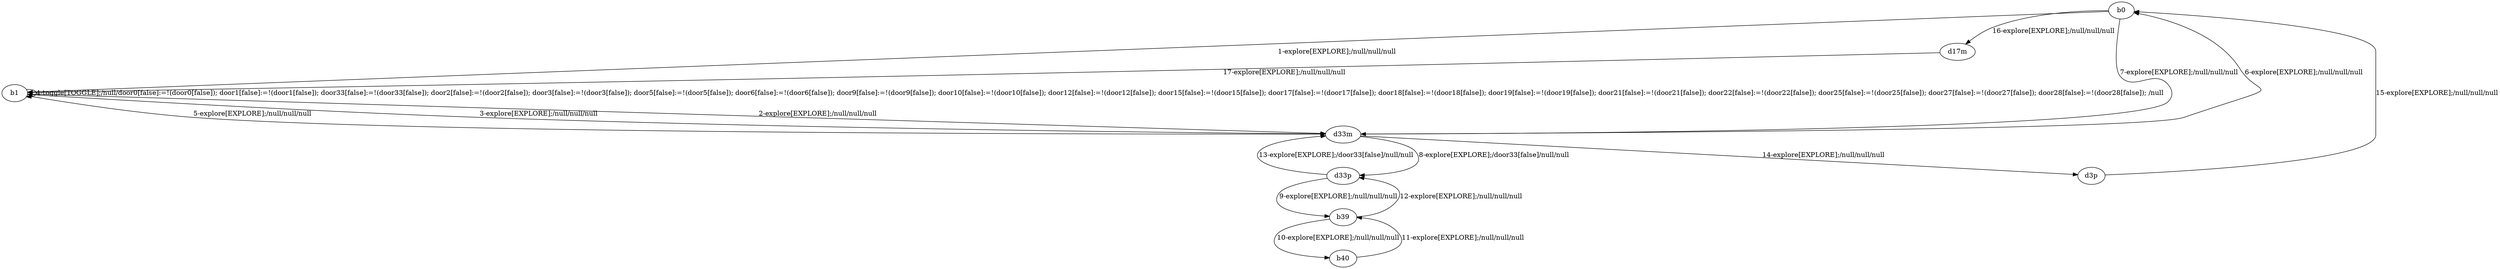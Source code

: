 # Total number of goals covered by this test: 3
# b39 --> b40
# d33p --> d33m
# b39 --> d33p

digraph g {
"b0" -> "b1" [label = "1-explore[EXPLORE];/null/null/null"];
"b1" -> "d33m" [label = "2-explore[EXPLORE];/null/null/null"];
"d33m" -> "b1" [label = "3-explore[EXPLORE];/null/null/null"];
"b1" -> "b1" [label = "4-toggle[TOGGLE];/null/door0[false]:=!(door0[false]); door1[false]:=!(door1[false]); door33[false]:=!(door33[false]); door2[false]:=!(door2[false]); door3[false]:=!(door3[false]); door5[false]:=!(door5[false]); door6[false]:=!(door6[false]); door9[false]:=!(door9[false]); door10[false]:=!(door10[false]); door12[false]:=!(door12[false]); door15[false]:=!(door15[false]); door17[false]:=!(door17[false]); door18[false]:=!(door18[false]); door19[false]:=!(door19[false]); door21[false]:=!(door21[false]); door22[false]:=!(door22[false]); door25[false]:=!(door25[false]); door27[false]:=!(door27[false]); door28[false]:=!(door28[false]); /null"];
"b1" -> "d33m" [label = "5-explore[EXPLORE];/null/null/null"];
"d33m" -> "b0" [label = "6-explore[EXPLORE];/null/null/null"];
"b0" -> "d33m" [label = "7-explore[EXPLORE];/null/null/null"];
"d33m" -> "d33p" [label = "8-explore[EXPLORE];/door33[false]/null/null"];
"d33p" -> "b39" [label = "9-explore[EXPLORE];/null/null/null"];
"b39" -> "b40" [label = "10-explore[EXPLORE];/null/null/null"];
"b40" -> "b39" [label = "11-explore[EXPLORE];/null/null/null"];
"b39" -> "d33p" [label = "12-explore[EXPLORE];/null/null/null"];
"d33p" -> "d33m" [label = "13-explore[EXPLORE];/door33[false]/null/null"];
"d33m" -> "d3p" [label = "14-explore[EXPLORE];/null/null/null"];
"d3p" -> "b0" [label = "15-explore[EXPLORE];/null/null/null"];
"b0" -> "d17m" [label = "16-explore[EXPLORE];/null/null/null"];
"d17m" -> "b1" [label = "17-explore[EXPLORE];/null/null/null"];
}
